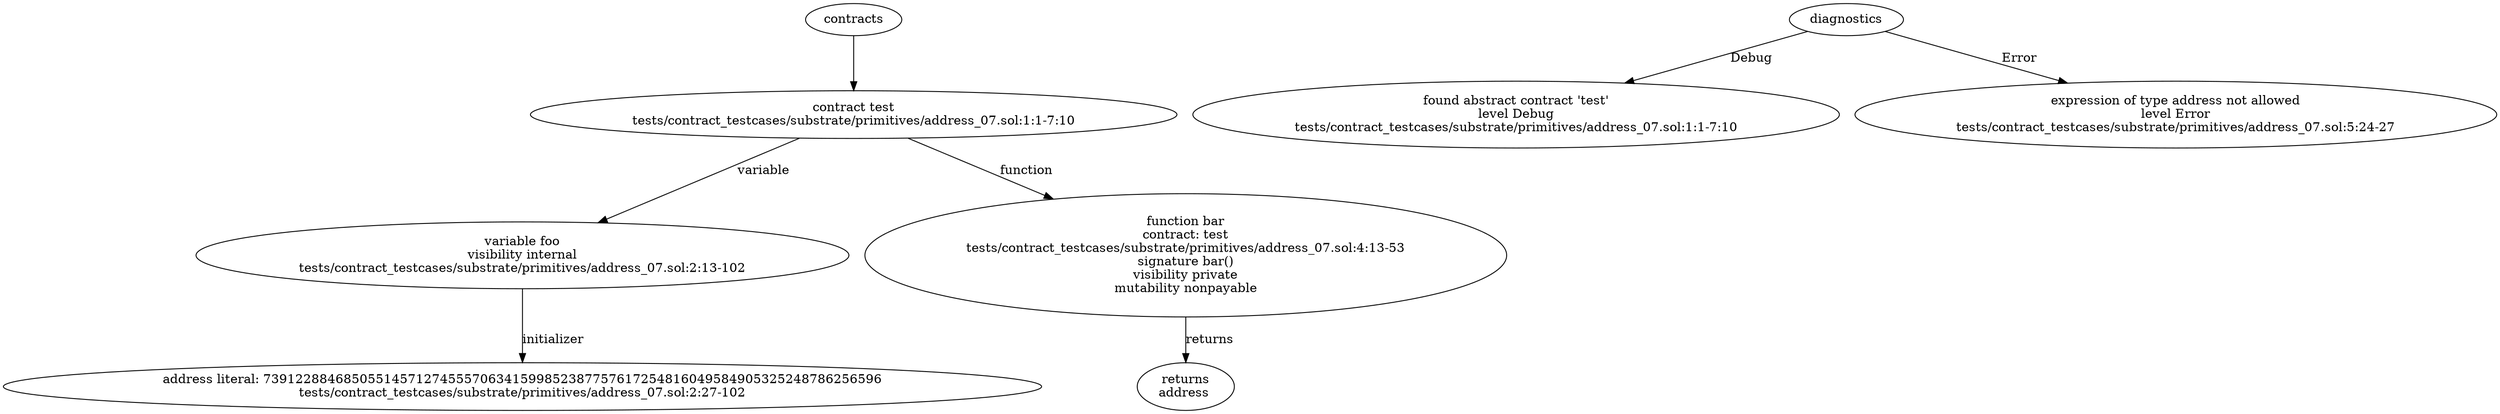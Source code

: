 strict digraph "tests/contract_testcases/substrate/primitives/address_07.sol" {
	contract [label="contract test\ntests/contract_testcases/substrate/primitives/address_07.sol:1:1-7:10"]
	var [label="variable foo\nvisibility internal\ntests/contract_testcases/substrate/primitives/address_07.sol:2:13-102"]
	number_literal [label="address literal: 73912288468505514571274555706341599852387757617254816049584905325248786256596\ntests/contract_testcases/substrate/primitives/address_07.sol:2:27-102"]
	bar [label="function bar\ncontract: test\ntests/contract_testcases/substrate/primitives/address_07.sol:4:13-53\nsignature bar()\nvisibility private\nmutability nonpayable"]
	returns [label="returns\naddress "]
	diagnostic [label="found abstract contract 'test'\nlevel Debug\ntests/contract_testcases/substrate/primitives/address_07.sol:1:1-7:10"]
	diagnostic_8 [label="expression of type address not allowed\nlevel Error\ntests/contract_testcases/substrate/primitives/address_07.sol:5:24-27"]
	contracts -> contract
	contract -> var [label="variable"]
	var -> number_literal [label="initializer"]
	contract -> bar [label="function"]
	bar -> returns [label="returns"]
	diagnostics -> diagnostic [label="Debug"]
	diagnostics -> diagnostic_8 [label="Error"]
}
